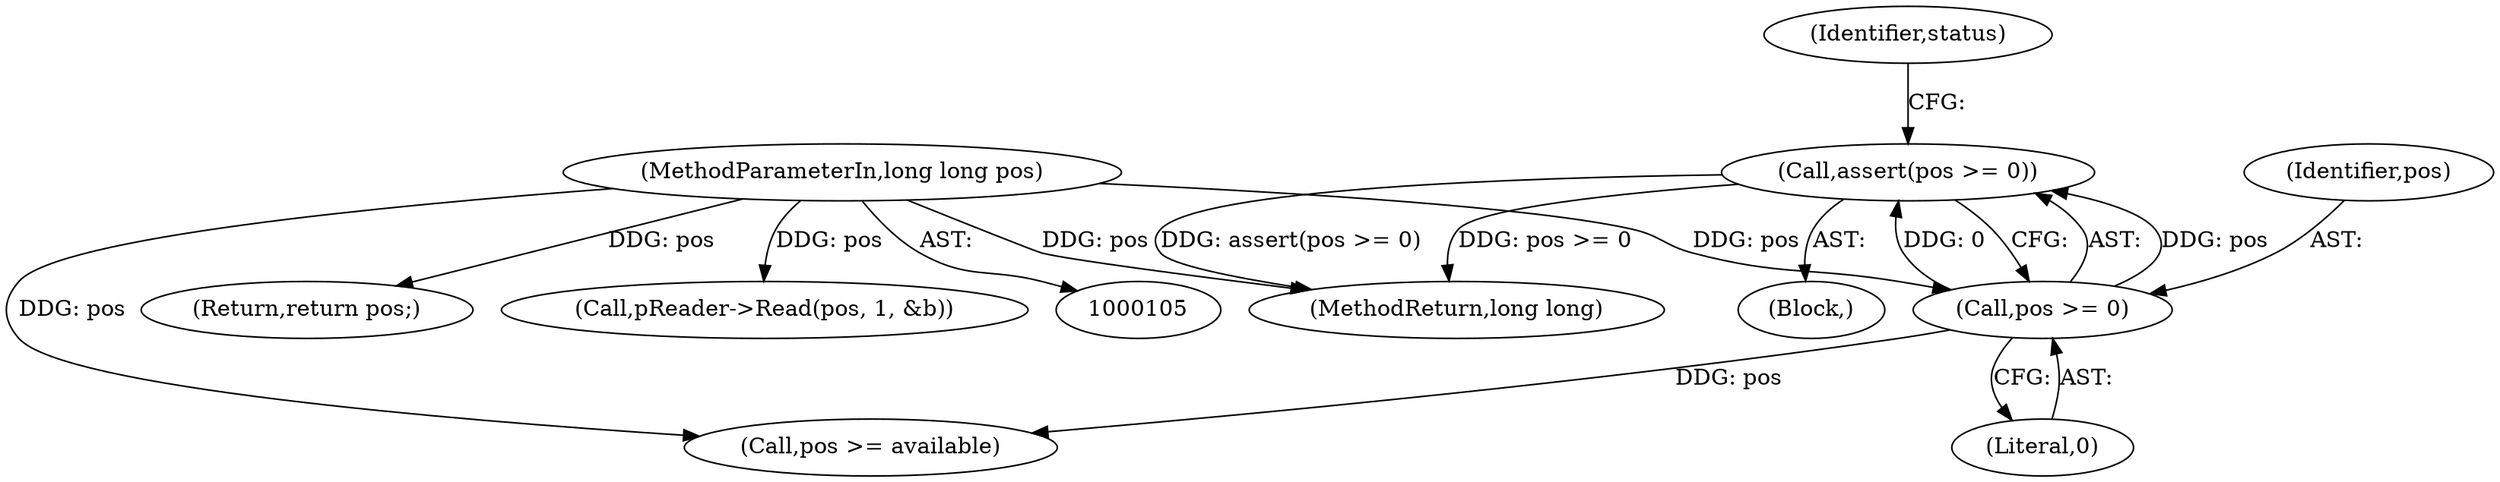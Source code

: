 digraph "0_Android_04839626ed859623901ebd3a5fd483982186b59d_139@API" {
"1000112" [label="(Call,assert(pos >= 0))"];
"1000113" [label="(Call,pos >= 0)"];
"1000107" [label="(MethodParameterIn,long long pos)"];
"1000142" [label="(Call,pos >= available)"];
"1000112" [label="(Call,assert(pos >= 0))"];
"1000107" [label="(MethodParameterIn,long long pos)"];
"1000145" [label="(Return,return pos;)"];
"1000120" [label="(Identifier,status)"];
"1000114" [label="(Identifier,pos)"];
"1000115" [label="(Literal,0)"];
"1000113" [label="(Call,pos >= 0)"];
"1000109" [label="(Block,)"];
"1000188" [label="(MethodReturn,long long)"];
"1000150" [label="(Call,pReader->Read(pos, 1, &b))"];
"1000112" -> "1000109"  [label="AST: "];
"1000112" -> "1000113"  [label="CFG: "];
"1000113" -> "1000112"  [label="AST: "];
"1000120" -> "1000112"  [label="CFG: "];
"1000112" -> "1000188"  [label="DDG: assert(pos >= 0)"];
"1000112" -> "1000188"  [label="DDG: pos >= 0"];
"1000113" -> "1000112"  [label="DDG: pos"];
"1000113" -> "1000112"  [label="DDG: 0"];
"1000113" -> "1000115"  [label="CFG: "];
"1000114" -> "1000113"  [label="AST: "];
"1000115" -> "1000113"  [label="AST: "];
"1000107" -> "1000113"  [label="DDG: pos"];
"1000113" -> "1000142"  [label="DDG: pos"];
"1000107" -> "1000105"  [label="AST: "];
"1000107" -> "1000188"  [label="DDG: pos"];
"1000107" -> "1000142"  [label="DDG: pos"];
"1000107" -> "1000145"  [label="DDG: pos"];
"1000107" -> "1000150"  [label="DDG: pos"];
}
